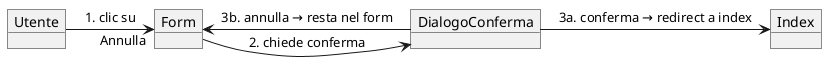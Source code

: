 @startuml annulla_modifiche
' Diagramma di collaborazione UML (communication)

object Utente
object Form
object DialogoConferma
object Index

Utente -> Form : 1. clic su "Annulla"
Form -> DialogoConferma : 2. chiede conferma

DialogoConferma -> Index : 3a. conferma → redirect a index
DialogoConferma -> Form : 3b. annulla → resta nel form

@enduml